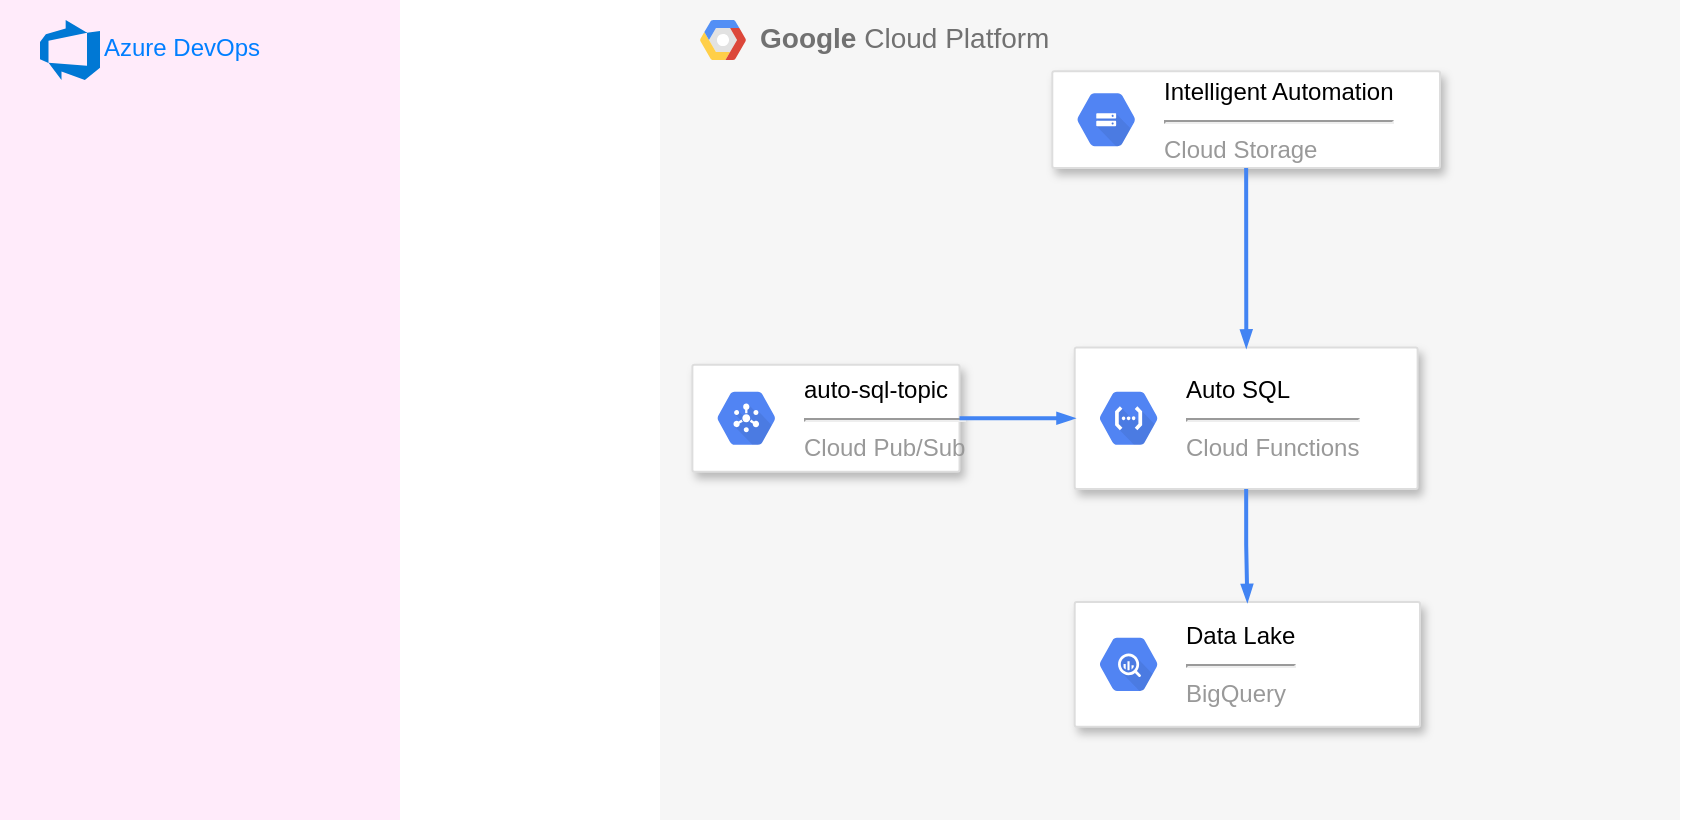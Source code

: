 <mxfile version="15.5.1" type="github">
  <diagram id="f106602c-feb2-e66a-4537-3a34d633f6aa" name="Page-1">
    <mxGraphModel dx="1038" dy="613" grid="1" gridSize="10" guides="1" tooltips="1" connect="1" arrows="1" fold="1" page="1" pageScale="1" pageWidth="1169" pageHeight="827" background="none" math="0" shadow="0">
      <root>
        <mxCell id="0" />
        <mxCell id="1" parent="0" />
        <mxCell id="PlTXi9dPVwTUDiqTKwLx-1021" value="&lt;b&gt;Google &lt;/b&gt;Cloud Platform" style="fillColor=#F6F6F6;strokeColor=none;shadow=0;gradientColor=none;fontSize=14;align=left;spacing=10;fontColor=#717171;9E9E9E;verticalAlign=top;spacingTop=-4;fontStyle=0;spacingLeft=40;html=1;" vertex="1" parent="1">
          <mxGeometry x="460" y="60" width="510" height="410" as="geometry" />
        </mxCell>
        <mxCell id="PlTXi9dPVwTUDiqTKwLx-1022" value="" style="shape=mxgraph.gcp2.google_cloud_platform;fillColor=#F6F6F6;strokeColor=none;shadow=0;gradientColor=none;" vertex="1" parent="PlTXi9dPVwTUDiqTKwLx-1021">
          <mxGeometry width="23" height="20" relative="1" as="geometry">
            <mxPoint x="20" y="10" as="offset" />
          </mxGeometry>
        </mxCell>
        <mxCell id="PlTXi9dPVwTUDiqTKwLx-1023" value="" style="strokeColor=#dddddd;shadow=1;strokeWidth=1;rounded=1;absoluteArcSize=1;arcSize=2;" vertex="1" parent="PlTXi9dPVwTUDiqTKwLx-1021">
          <mxGeometry x="196.15" y="35.65" width="193.85" height="48.39" as="geometry" />
        </mxCell>
        <mxCell id="PlTXi9dPVwTUDiqTKwLx-1024" value="&lt;font color=&quot;#000000&quot;&gt;Intelligent Automation&lt;br&gt;&lt;/font&gt;&lt;hr&gt;Cloud Storage" style="sketch=0;dashed=0;connectable=0;html=1;fillColor=#5184F3;strokeColor=none;shape=mxgraph.gcp2.hexIcon;prIcon=cloud_storage;part=1;labelPosition=right;verticalLabelPosition=middle;align=left;verticalAlign=middle;spacingLeft=5;fontColor=#999999;fontSize=12;" vertex="1" parent="PlTXi9dPVwTUDiqTKwLx-1023">
          <mxGeometry y="0.5" width="44" height="39" relative="1" as="geometry">
            <mxPoint x="5" y="-19.5" as="offset" />
          </mxGeometry>
        </mxCell>
        <mxCell id="PlTXi9dPVwTUDiqTKwLx-1025" value="" style="strokeColor=#dddddd;shadow=1;strokeWidth=1;rounded=1;absoluteArcSize=1;arcSize=2;" vertex="1" parent="PlTXi9dPVwTUDiqTKwLx-1021">
          <mxGeometry x="207.35" y="173.8" width="171.46" height="70.65" as="geometry" />
        </mxCell>
        <mxCell id="PlTXi9dPVwTUDiqTKwLx-1026" value="&lt;font color=&quot;#000000&quot;&gt;Auto SQL&lt;br&gt;&lt;/font&gt;&lt;hr&gt;Cloud Functions" style="sketch=0;dashed=0;connectable=0;html=1;fillColor=#5184F3;strokeColor=none;shape=mxgraph.gcp2.hexIcon;prIcon=cloud_functions;part=1;labelPosition=right;verticalLabelPosition=middle;align=left;verticalAlign=middle;spacingLeft=5;fontColor=#999999;fontSize=12;" vertex="1" parent="PlTXi9dPVwTUDiqTKwLx-1025">
          <mxGeometry y="0.5" width="44" height="39" relative="1" as="geometry">
            <mxPoint x="5" y="-19.5" as="offset" />
          </mxGeometry>
        </mxCell>
        <mxCell id="PlTXi9dPVwTUDiqTKwLx-1027" value="" style="edgeStyle=orthogonalEdgeStyle;fontSize=12;html=1;endArrow=blockThin;endFill=1;rounded=0;strokeWidth=2;endSize=4;startSize=4;dashed=0;strokeColor=#4284F3;fontColor=#000000;exitX=0.5;exitY=1;exitDx=0;exitDy=0;" edge="1" parent="PlTXi9dPVwTUDiqTKwLx-1021" source="PlTXi9dPVwTUDiqTKwLx-1023" target="PlTXi9dPVwTUDiqTKwLx-1025">
          <mxGeometry width="100" relative="1" as="geometry">
            <mxPoint x="78.462" y="151.522" as="sourcePoint" />
            <mxPoint x="156.923" y="151.522" as="targetPoint" />
          </mxGeometry>
        </mxCell>
        <mxCell id="PlTXi9dPVwTUDiqTKwLx-1028" value="" style="strokeColor=#dddddd;shadow=1;strokeWidth=1;rounded=1;absoluteArcSize=1;arcSize=2;fontColor=#000000;" vertex="1" parent="PlTXi9dPVwTUDiqTKwLx-1021">
          <mxGeometry x="207.35" y="301" width="172.65" height="62.39" as="geometry" />
        </mxCell>
        <mxCell id="PlTXi9dPVwTUDiqTKwLx-1029" value="&lt;font color=&quot;#000000&quot;&gt;Data Lake&lt;br&gt;&lt;/font&gt;&lt;hr&gt;BigQuery" style="sketch=0;dashed=0;connectable=0;html=1;fillColor=#5184F3;strokeColor=none;shape=mxgraph.gcp2.hexIcon;prIcon=bigquery;part=1;labelPosition=right;verticalLabelPosition=middle;align=left;verticalAlign=middle;spacingLeft=5;fontColor=#999999;fontSize=12;" vertex="1" parent="PlTXi9dPVwTUDiqTKwLx-1028">
          <mxGeometry y="0.5" width="44" height="39" relative="1" as="geometry">
            <mxPoint x="5" y="-19.5" as="offset" />
          </mxGeometry>
        </mxCell>
        <mxCell id="PlTXi9dPVwTUDiqTKwLx-1030" value="" style="edgeStyle=orthogonalEdgeStyle;fontSize=12;html=1;endArrow=blockThin;endFill=1;rounded=0;strokeWidth=2;endSize=4;startSize=4;dashed=0;strokeColor=#4284F3;fontColor=#000000;exitX=0.5;exitY=1;exitDx=0;exitDy=0;entryX=0.5;entryY=0;entryDx=0;entryDy=0;" edge="1" parent="PlTXi9dPVwTUDiqTKwLx-1021" source="PlTXi9dPVwTUDiqTKwLx-1025" target="PlTXi9dPVwTUDiqTKwLx-1028">
          <mxGeometry width="100" relative="1" as="geometry">
            <mxPoint x="78.462" y="231.739" as="sourcePoint" />
            <mxPoint x="156.923" y="231.739" as="targetPoint" />
          </mxGeometry>
        </mxCell>
        <mxCell id="PlTXi9dPVwTUDiqTKwLx-1031" value="" style="strokeColor=#dddddd;shadow=1;strokeWidth=1;rounded=1;absoluteArcSize=1;arcSize=2;fontColor=#000000;" vertex="1" parent="PlTXi9dPVwTUDiqTKwLx-1021">
          <mxGeometry x="16.19" y="182.384" width="133.571" height="53.482" as="geometry" />
        </mxCell>
        <mxCell id="PlTXi9dPVwTUDiqTKwLx-1032" value="&lt;font color=&quot;#000000&quot;&gt;auto-sql-topic&lt;br&gt;&lt;/font&gt;&lt;hr&gt;Cloud Pub/Sub" style="sketch=0;dashed=0;connectable=0;html=1;fillColor=#5184F3;strokeColor=none;shape=mxgraph.gcp2.hexIcon;prIcon=cloud_pubsub;part=1;labelPosition=right;verticalLabelPosition=middle;align=left;verticalAlign=middle;spacingLeft=5;fontColor=#999999;fontSize=12;" vertex="1" parent="PlTXi9dPVwTUDiqTKwLx-1031">
          <mxGeometry y="0.5" width="44" height="39" relative="1" as="geometry">
            <mxPoint x="5" y="-19.5" as="offset" />
          </mxGeometry>
        </mxCell>
        <mxCell id="PlTXi9dPVwTUDiqTKwLx-1033" value="" style="edgeStyle=orthogonalEdgeStyle;fontSize=12;html=1;endArrow=blockThin;endFill=1;rounded=0;strokeWidth=2;endSize=4;startSize=4;dashed=0;strokeColor=#4284F3;fontColor=#000000;exitX=1;exitY=0.5;exitDx=0;exitDy=0;" edge="1" parent="PlTXi9dPVwTUDiqTKwLx-1021" source="PlTXi9dPVwTUDiqTKwLx-1031" target="PlTXi9dPVwTUDiqTKwLx-1025">
          <mxGeometry width="100" relative="1" as="geometry">
            <mxPoint x="109.286" y="222.826" as="sourcePoint" />
            <mxPoint x="182.143" y="222.826" as="targetPoint" />
          </mxGeometry>
        </mxCell>
        <mxCell id="PlTXi9dPVwTUDiqTKwLx-1060" value="" style="whiteSpace=wrap;html=1;fillColor=#FFEBFA;strokeColor=none;" vertex="1" parent="1">
          <mxGeometry x="130" y="60" width="200" height="410" as="geometry" />
        </mxCell>
        <mxCell id="PlTXi9dPVwTUDiqTKwLx-1062" value="" style="sketch=0;aspect=fixed;html=1;points=[];align=center;image;fontSize=12;image=img/lib/mscae/Azure_DevOps.svg;fontColor=#000000;fillColor=#FFEBFA;" vertex="1" parent="1">
          <mxGeometry x="150" y="70" width="30" height="30" as="geometry" />
        </mxCell>
        <mxCell id="PlTXi9dPVwTUDiqTKwLx-1063" value="&lt;font face=&quot;helvetica&quot; style=&quot;font-size: 12px&quot; color=&quot;#007fff&quot;&gt;Azure DevOps&lt;/font&gt;" style="text;whiteSpace=wrap;html=1;fontColor=#000000;" vertex="1" parent="1">
          <mxGeometry x="180" y="70" width="140" height="30" as="geometry" />
        </mxCell>
      </root>
    </mxGraphModel>
  </diagram>
</mxfile>
